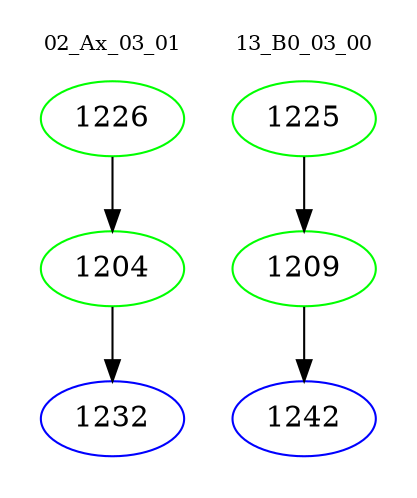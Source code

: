 digraph{
subgraph cluster_0 {
color = white
label = "02_Ax_03_01";
fontsize=10;
T0_1226 [label="1226", color="green"]
T0_1226 -> T0_1204 [color="black"]
T0_1204 [label="1204", color="green"]
T0_1204 -> T0_1232 [color="black"]
T0_1232 [label="1232", color="blue"]
}
subgraph cluster_1 {
color = white
label = "13_B0_03_00";
fontsize=10;
T1_1225 [label="1225", color="green"]
T1_1225 -> T1_1209 [color="black"]
T1_1209 [label="1209", color="green"]
T1_1209 -> T1_1242 [color="black"]
T1_1242 [label="1242", color="blue"]
}
}

